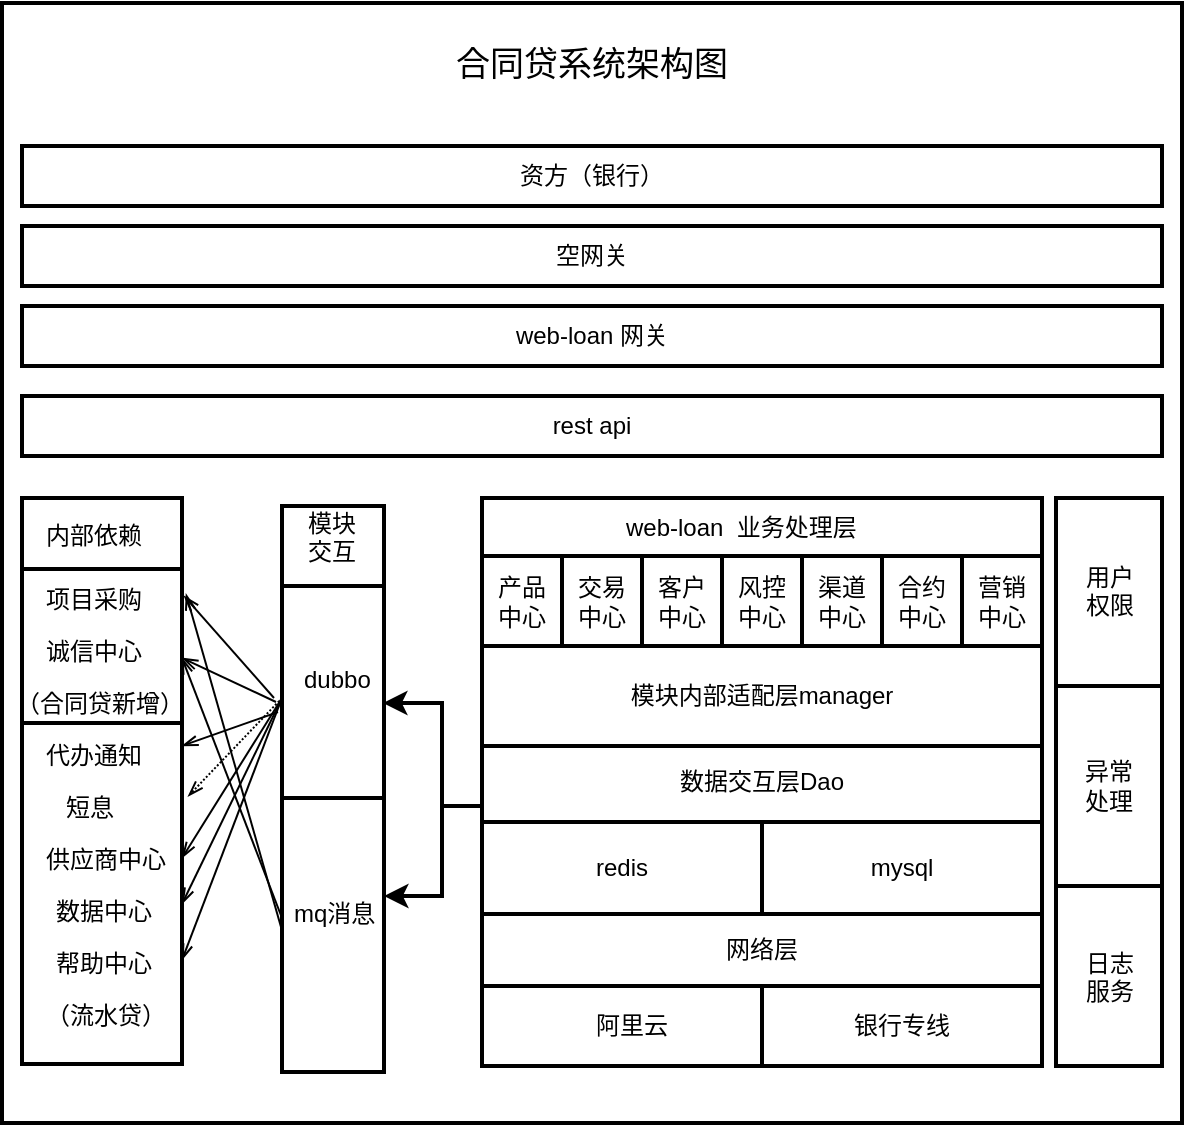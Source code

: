 <mxfile version="10.5.9" type="github"><diagram id="kTCx8BhvaTNhCHGHyGYA" name="ç¬¬ 1 é¡µ"><mxGraphModel dx="1879" dy="1012" grid="1" gridSize="10" guides="1" tooltips="1" connect="1" arrows="1" fold="1" page="1" pageScale="1" pageWidth="827" pageHeight="1169" math="0" shadow="0"><root><mxCell id="0"/><mxCell id="1" parent="0"/><mxCell id="EAsREy2t4waTPzGajZ-n-95" value="" style="rounded=0;whiteSpace=wrap;html=1;strokeWidth=2;" parent="1" vertex="1"><mxGeometry x="240" y="178.5" width="590" height="560" as="geometry"/></mxCell><mxCell id="EAsREy2t4waTPzGajZ-n-6" value="" style="rounded=0;whiteSpace=wrap;html=1;strokeWidth=2;" parent="1" vertex="1"><mxGeometry x="250" y="426" width="80" height="283" as="geometry"/></mxCell><mxCell id="EAsREy2t4waTPzGajZ-n-16" value="" style="rounded=0;whiteSpace=wrap;html=1;strokeWidth=2;" parent="1" vertex="1"><mxGeometry x="250" y="461.5" width="80" height="77" as="geometry"/></mxCell><mxCell id="EAsREy2t4waTPzGajZ-n-1" value="资方（银行）" style="rounded=0;whiteSpace=wrap;html=1;strokeWidth=2;" parent="1" vertex="1"><mxGeometry x="250" y="250" width="570" height="30" as="geometry"/></mxCell><mxCell id="EAsREy2t4waTPzGajZ-n-3" value="空网关" style="rounded=0;whiteSpace=wrap;html=1;strokeWidth=2;" parent="1" vertex="1"><mxGeometry x="250" y="290" width="570" height="30" as="geometry"/></mxCell><mxCell id="EAsREy2t4waTPzGajZ-n-4" value="web-loan 网关" style="rounded=0;whiteSpace=wrap;html=1;strokeWidth=2;" parent="1" vertex="1"><mxGeometry x="250" y="330" width="570" height="30" as="geometry"/></mxCell><mxCell id="EAsREy2t4waTPzGajZ-n-5" value="rest api" style="rounded=0;whiteSpace=wrap;html=1;strokeWidth=2;" parent="1" vertex="1"><mxGeometry x="250" y="375" width="570" height="30" as="geometry"/></mxCell><mxCell id="EAsREy2t4waTPzGajZ-n-7" value="内部依赖" style="text;html=1;resizable=0;points=[];autosize=1;align=left;verticalAlign=top;spacingTop=-4;" parent="1" vertex="1"><mxGeometry x="260" y="434.5" width="60" height="20" as="geometry"/></mxCell><mxCell id="EAsREy2t4waTPzGajZ-n-12" value="项目采购&amp;nbsp;" style="text;html=1;resizable=0;points=[];autosize=1;align=left;verticalAlign=top;spacingTop=-4;" parent="1" vertex="1"><mxGeometry x="260" y="467" width="70" height="20" as="geometry"/></mxCell><mxCell id="EAsREy2t4waTPzGajZ-n-15" value="诚信中心&amp;nbsp;" style="text;html=1;resizable=0;points=[];autosize=1;align=left;verticalAlign=top;spacingTop=-4;" parent="1" vertex="1"><mxGeometry x="260" y="493" width="70" height="20" as="geometry"/></mxCell><mxCell id="EAsREy2t4waTPzGajZ-n-17" value="（合同贷新增）" style="text;html=1;resizable=0;points=[];autosize=1;align=left;verticalAlign=top;spacingTop=-4;" parent="1" vertex="1"><mxGeometry x="245" y="519" width="100" height="20" as="geometry"/></mxCell><mxCell id="EAsREy2t4waTPzGajZ-n-18" value="短息" style="text;html=1;resizable=0;points=[];autosize=1;align=left;verticalAlign=top;spacingTop=-4;" parent="1" vertex="1"><mxGeometry x="270" y="571" width="40" height="20" as="geometry"/></mxCell><mxCell id="EAsREy2t4waTPzGajZ-n-19" value="代办通知" style="text;html=1;resizable=0;points=[];autosize=1;align=left;verticalAlign=top;spacingTop=-4;" parent="1" vertex="1"><mxGeometry x="260" y="545" width="60" height="20" as="geometry"/></mxCell><mxCell id="EAsREy2t4waTPzGajZ-n-20" value="供应商中心" style="text;html=1;resizable=0;points=[];autosize=1;align=left;verticalAlign=top;spacingTop=-4;" parent="1" vertex="1"><mxGeometry x="260" y="597" width="80" height="20" as="geometry"/></mxCell><mxCell id="EAsREy2t4waTPzGajZ-n-21" value="数据中心" style="text;html=1;resizable=0;points=[];autosize=1;align=left;verticalAlign=top;spacingTop=-4;" parent="1" vertex="1"><mxGeometry x="265" y="623" width="60" height="20" as="geometry"/></mxCell><mxCell id="EAsREy2t4waTPzGajZ-n-22" value="帮助中心" style="text;html=1;resizable=0;points=[];autosize=1;align=left;verticalAlign=top;spacingTop=-4;" parent="1" vertex="1"><mxGeometry x="265" y="649" width="60" height="20" as="geometry"/></mxCell><mxCell id="EAsREy2t4waTPzGajZ-n-26" value="（流水贷）" style="text;html=1;resizable=0;points=[];autosize=1;align=left;verticalAlign=top;spacingTop=-4;" parent="1" vertex="1"><mxGeometry x="260" y="675" width="80" height="20" as="geometry"/></mxCell><mxCell id="EAsREy2t4waTPzGajZ-n-27" value="" style="rounded=0;whiteSpace=wrap;html=1;strokeWidth=2;" parent="1" vertex="1"><mxGeometry x="380" y="430" width="51" height="283" as="geometry"/></mxCell><mxCell id="EAsREy2t4waTPzGajZ-n-28" value="" style="endArrow=none;html=1;strokeWidth=2;" parent="1" edge="1"><mxGeometry width="50" height="50" relative="1" as="geometry"><mxPoint x="430" y="470" as="sourcePoint"/><mxPoint x="380" y="470" as="targetPoint"/></mxGeometry></mxCell><mxCell id="EAsREy2t4waTPzGajZ-n-29" value="模块&lt;br&gt;交互&lt;br&gt;" style="text;html=1;resizable=0;points=[];autosize=1;align=left;verticalAlign=top;spacingTop=-4;" parent="1" vertex="1"><mxGeometry x="390.5" y="428.5" width="40" height="30" as="geometry"/></mxCell><mxCell id="EAsREy2t4waTPzGajZ-n-31" value="dubbo" style="text;html=1;resizable=0;points=[];autosize=1;align=left;verticalAlign=top;spacingTop=-4;" parent="1" vertex="1"><mxGeometry x="388.5" y="507" width="50" height="20" as="geometry"/></mxCell><mxCell id="EAsREy2t4waTPzGajZ-n-34" value="mq消息" style="text;html=1;resizable=0;points=[];autosize=1;align=left;verticalAlign=top;spacingTop=-4;" parent="1" vertex="1"><mxGeometry x="383.5" y="623.5" width="60" height="20" as="geometry"/></mxCell><mxCell id="EAsREy2t4waTPzGajZ-n-36" value="" style="endArrow=none;html=1;strokeWidth=2;" parent="1" edge="1"><mxGeometry width="50" height="50" relative="1" as="geometry"><mxPoint x="380" y="576" as="sourcePoint"/><mxPoint x="431" y="576" as="targetPoint"/><Array as="points"/></mxGeometry></mxCell><mxCell id="EAsREy2t4waTPzGajZ-n-54" style="edgeStyle=orthogonalEdgeStyle;rounded=0;orthogonalLoop=1;jettySize=auto;html=1;exitX=0;exitY=0.5;exitDx=0;exitDy=0;entryX=0.84;entryY=1.075;entryDx=0;entryDy=0;entryPerimeter=0;strokeWidth=2;" parent="1" source="EAsREy2t4waTPzGajZ-n-37" target="EAsREy2t4waTPzGajZ-n-31" edge="1"><mxGeometry relative="1" as="geometry"><Array as="points"><mxPoint x="480" y="580"/><mxPoint x="460" y="580"/><mxPoint x="460" y="529"/></Array></mxGeometry></mxCell><mxCell id="EAsREy2t4waTPzGajZ-n-37" value="数据交互层Dao" style="rounded=0;whiteSpace=wrap;html=1;strokeWidth=2;" parent="1" vertex="1"><mxGeometry x="480" y="426" width="280" height="284" as="geometry"/></mxCell><mxCell id="EAsREy2t4waTPzGajZ-n-38" value="web-loan&amp;nbsp; 业务处理层&lt;br&gt;&lt;br&gt;&lt;br&gt;&lt;br&gt;" style="text;html=1;resizable=0;points=[];autosize=1;align=left;verticalAlign=top;spacingTop=-4;" parent="1" vertex="1"><mxGeometry x="550" y="431" width="130" height="60" as="geometry"/></mxCell><mxCell id="EAsREy2t4waTPzGajZ-n-44" value="产品&lt;br&gt;中心" style="rounded=0;whiteSpace=wrap;html=1;strokeWidth=2;" parent="1" vertex="1"><mxGeometry x="480" y="455" width="40" height="46" as="geometry"/></mxCell><mxCell id="EAsREy2t4waTPzGajZ-n-47" value="交易&lt;br&gt;中心" style="rounded=0;whiteSpace=wrap;html=1;strokeWidth=2;" parent="1" vertex="1"><mxGeometry x="520" y="455" width="40" height="46" as="geometry"/></mxCell><mxCell id="EAsREy2t4waTPzGajZ-n-48" value="客户&lt;br&gt;中心" style="rounded=0;whiteSpace=wrap;html=1;strokeWidth=2;" parent="1" vertex="1"><mxGeometry x="560" y="455" width="40" height="46" as="geometry"/></mxCell><mxCell id="EAsREy2t4waTPzGajZ-n-49" value="风控&lt;br&gt;中心" style="rounded=0;whiteSpace=wrap;html=1;strokeWidth=2;" parent="1" vertex="1"><mxGeometry x="600" y="455" width="40" height="46" as="geometry"/></mxCell><mxCell id="EAsREy2t4waTPzGajZ-n-50" value="渠道&lt;br&gt;中心" style="rounded=0;whiteSpace=wrap;html=1;strokeWidth=2;" parent="1" vertex="1"><mxGeometry x="640" y="455" width="40" height="46" as="geometry"/></mxCell><mxCell id="EAsREy2t4waTPzGajZ-n-51" value="合约&lt;br&gt;中心" style="rounded=0;whiteSpace=wrap;html=1;strokeWidth=2;" parent="1" vertex="1"><mxGeometry x="680" y="455" width="40" height="45" as="geometry"/></mxCell><mxCell id="EAsREy2t4waTPzGajZ-n-52" value="营销&lt;br&gt;中心" style="rounded=0;whiteSpace=wrap;html=1;strokeWidth=2;" parent="1" vertex="1"><mxGeometry x="720" y="455" width="40" height="46" as="geometry"/></mxCell><mxCell id="EAsREy2t4waTPzGajZ-n-55" style="edgeStyle=orthogonalEdgeStyle;rounded=0;orthogonalLoop=1;jettySize=auto;html=1;exitX=0;exitY=0.5;exitDx=0;exitDy=0;strokeWidth=2;" parent="1" source="EAsREy2t4waTPzGajZ-n-37" target="EAsREy2t4waTPzGajZ-n-27" edge="1"><mxGeometry relative="1" as="geometry"><mxPoint x="450" y="570" as="sourcePoint"/><mxPoint x="410" y="530" as="targetPoint"/><Array as="points"><mxPoint x="480" y="580"/><mxPoint x="460" y="580"/><mxPoint x="460" y="625"/></Array></mxGeometry></mxCell><mxCell id="EAsREy2t4waTPzGajZ-n-63" value="" style="endArrow=openThin;html=1;strokeWidth=1;endFill=0;" parent="1" edge="1"><mxGeometry width="50" height="50" relative="1" as="geometry"><mxPoint x="376" y="526" as="sourcePoint"/><mxPoint x="331" y="475" as="targetPoint"/></mxGeometry></mxCell><mxCell id="EAsREy2t4waTPzGajZ-n-64" value="" style="endArrow=openThin;html=1;strokeWidth=1;endFill=0;exitX=0;exitY=0.75;exitDx=0;exitDy=0;" parent="1" source="EAsREy2t4waTPzGajZ-n-27" edge="1"><mxGeometry width="50" height="50" relative="1" as="geometry"><mxPoint x="380" y="666" as="sourcePoint"/><mxPoint x="332" y="474" as="targetPoint"/></mxGeometry></mxCell><mxCell id="EAsREy2t4waTPzGajZ-n-68" value="" style="endArrow=openThin;html=1;strokeWidth=1;endFill=0;" parent="1" edge="1"><mxGeometry width="50" height="50" relative="1" as="geometry"><mxPoint x="380" y="636" as="sourcePoint"/><mxPoint x="330" y="506" as="targetPoint"/></mxGeometry></mxCell><mxCell id="EAsREy2t4waTPzGajZ-n-69" value="" style="endArrow=openThin;html=1;strokeWidth=1;endFill=0;entryX=1;entryY=0.65;entryDx=0;entryDy=0;entryPerimeter=0;" parent="1" target="EAsREy2t4waTPzGajZ-n-15" edge="1"><mxGeometry width="50" height="50" relative="1" as="geometry"><mxPoint x="377" y="528" as="sourcePoint"/><mxPoint x="341" y="485" as="targetPoint"/></mxGeometry></mxCell><mxCell id="EAsREy2t4waTPzGajZ-n-70" value="" style="endArrow=openThin;html=1;strokeWidth=1;endFill=0;entryX=1;entryY=0.438;entryDx=0;entryDy=0;entryPerimeter=0;exitX=-0.039;exitY=0.364;exitDx=0;exitDy=0;exitPerimeter=0;" parent="1" source="EAsREy2t4waTPzGajZ-n-27" target="EAsREy2t4waTPzGajZ-n-6" edge="1"><mxGeometry width="50" height="50" relative="1" as="geometry"><mxPoint x="382" y="523" as="sourcePoint"/><mxPoint x="340" y="516" as="targetPoint"/></mxGeometry></mxCell><mxCell id="EAsREy2t4waTPzGajZ-n-71" value="" style="endArrow=openThin;html=1;strokeWidth=1;endFill=0;entryX=0.875;entryY=0.45;entryDx=0;entryDy=0;entryPerimeter=0;" parent="1" target="EAsREy2t4waTPzGajZ-n-20" edge="1"><mxGeometry width="50" height="50" relative="1" as="geometry"><mxPoint x="380" y="526" as="sourcePoint"/><mxPoint x="340" y="561" as="targetPoint"/></mxGeometry></mxCell><mxCell id="EAsREy2t4waTPzGajZ-n-72" value="" style="endArrow=openThin;html=1;strokeWidth=1;endFill=0;" parent="1" edge="1"><mxGeometry width="50" height="50" relative="1" as="geometry"><mxPoint x="380" y="526" as="sourcePoint"/><mxPoint x="330" y="629" as="targetPoint"/></mxGeometry></mxCell><mxCell id="EAsREy2t4waTPzGajZ-n-73" value="" style="endArrow=openThin;html=1;strokeWidth=1;endFill=0;" parent="1" edge="1"><mxGeometry width="50" height="50" relative="1" as="geometry"><mxPoint x="380" y="526" as="sourcePoint"/><mxPoint x="330" y="657" as="targetPoint"/></mxGeometry></mxCell><mxCell id="EAsREy2t4waTPzGajZ-n-74" value="" style="endArrow=openThin;html=1;strokeWidth=1;endFill=0;entryX=1.038;entryY=0.527;entryDx=0;entryDy=0;entryPerimeter=0;dashed=1;dashPattern=1 1;" parent="1" target="EAsREy2t4waTPzGajZ-n-6" edge="1"><mxGeometry width="50" height="50" relative="1" as="geometry"><mxPoint x="380" y="526" as="sourcePoint"/><mxPoint x="340" y="616" as="targetPoint"/></mxGeometry></mxCell><mxCell id="EAsREy2t4waTPzGajZ-n-80" value="模块内部适配层manager" style="rounded=0;whiteSpace=wrap;html=1;strokeWidth=2;" parent="1" vertex="1"><mxGeometry x="480" y="500" width="280" height="50" as="geometry"/></mxCell><mxCell id="EAsREy2t4waTPzGajZ-n-81" value="redis" style="rounded=0;whiteSpace=wrap;html=1;strokeWidth=2;" parent="1" vertex="1"><mxGeometry x="480" y="588" width="140" height="46" as="geometry"/></mxCell><mxCell id="EAsREy2t4waTPzGajZ-n-82" value="mysql" style="rounded=0;whiteSpace=wrap;html=1;strokeWidth=2;" parent="1" vertex="1"><mxGeometry x="620" y="588" width="140" height="46" as="geometry"/></mxCell><mxCell id="EAsREy2t4waTPzGajZ-n-84" value="网络层" style="rounded=0;whiteSpace=wrap;html=1;strokeWidth=2;" parent="1" vertex="1"><mxGeometry x="480" y="634" width="280" height="36" as="geometry"/></mxCell><mxCell id="EAsREy2t4waTPzGajZ-n-85" value="阿里云" style="rounded=0;whiteSpace=wrap;html=1;strokeWidth=2;" parent="1" vertex="1"><mxGeometry x="480" y="670" width="150" height="40" as="geometry"/></mxCell><mxCell id="EAsREy2t4waTPzGajZ-n-86" value="银行专线" style="rounded=0;whiteSpace=wrap;html=1;strokeWidth=2;" parent="1" vertex="1"><mxGeometry x="620" y="670" width="140" height="40" as="geometry"/></mxCell><mxCell id="EAsREy2t4waTPzGajZ-n-87" value="" style="rounded=0;whiteSpace=wrap;html=1;strokeWidth=2;" parent="1" vertex="1"><mxGeometry x="767" y="426" width="53" height="284" as="geometry"/></mxCell><mxCell id="EAsREy2t4waTPzGajZ-n-92" value="异常&lt;br&gt;处理" style="rounded=0;whiteSpace=wrap;html=1;strokeWidth=2;" parent="1" vertex="1"><mxGeometry x="767" y="520" width="53" height="100" as="geometry"/></mxCell><mxCell id="EAsREy2t4waTPzGajZ-n-93" value="用户&lt;br&gt;权限" style="text;html=1;resizable=0;points=[];autosize=1;align=left;verticalAlign=top;spacingTop=-4;" parent="1" vertex="1"><mxGeometry x="780" y="456" width="40" height="30" as="geometry"/></mxCell><mxCell id="EAsREy2t4waTPzGajZ-n-94" value="日志&lt;br&gt;服务" style="text;html=1;resizable=0;points=[];autosize=1;align=left;verticalAlign=top;spacingTop=-4;" parent="1" vertex="1"><mxGeometry x="780" y="649" width="40" height="30" as="geometry"/></mxCell><mxCell id="EAsREy2t4waTPzGajZ-n-96" value="&lt;font style=&quot;font-size: 17px&quot;&gt;合同贷系统架构图&lt;/font&gt;" style="text;html=1;strokeColor=none;fillColor=none;align=center;verticalAlign=middle;whiteSpace=wrap;rounded=0;" parent="1" vertex="1"><mxGeometry x="455" y="200" width="160" height="20" as="geometry"/></mxCell></root></mxGraphModel></diagram></mxfile>